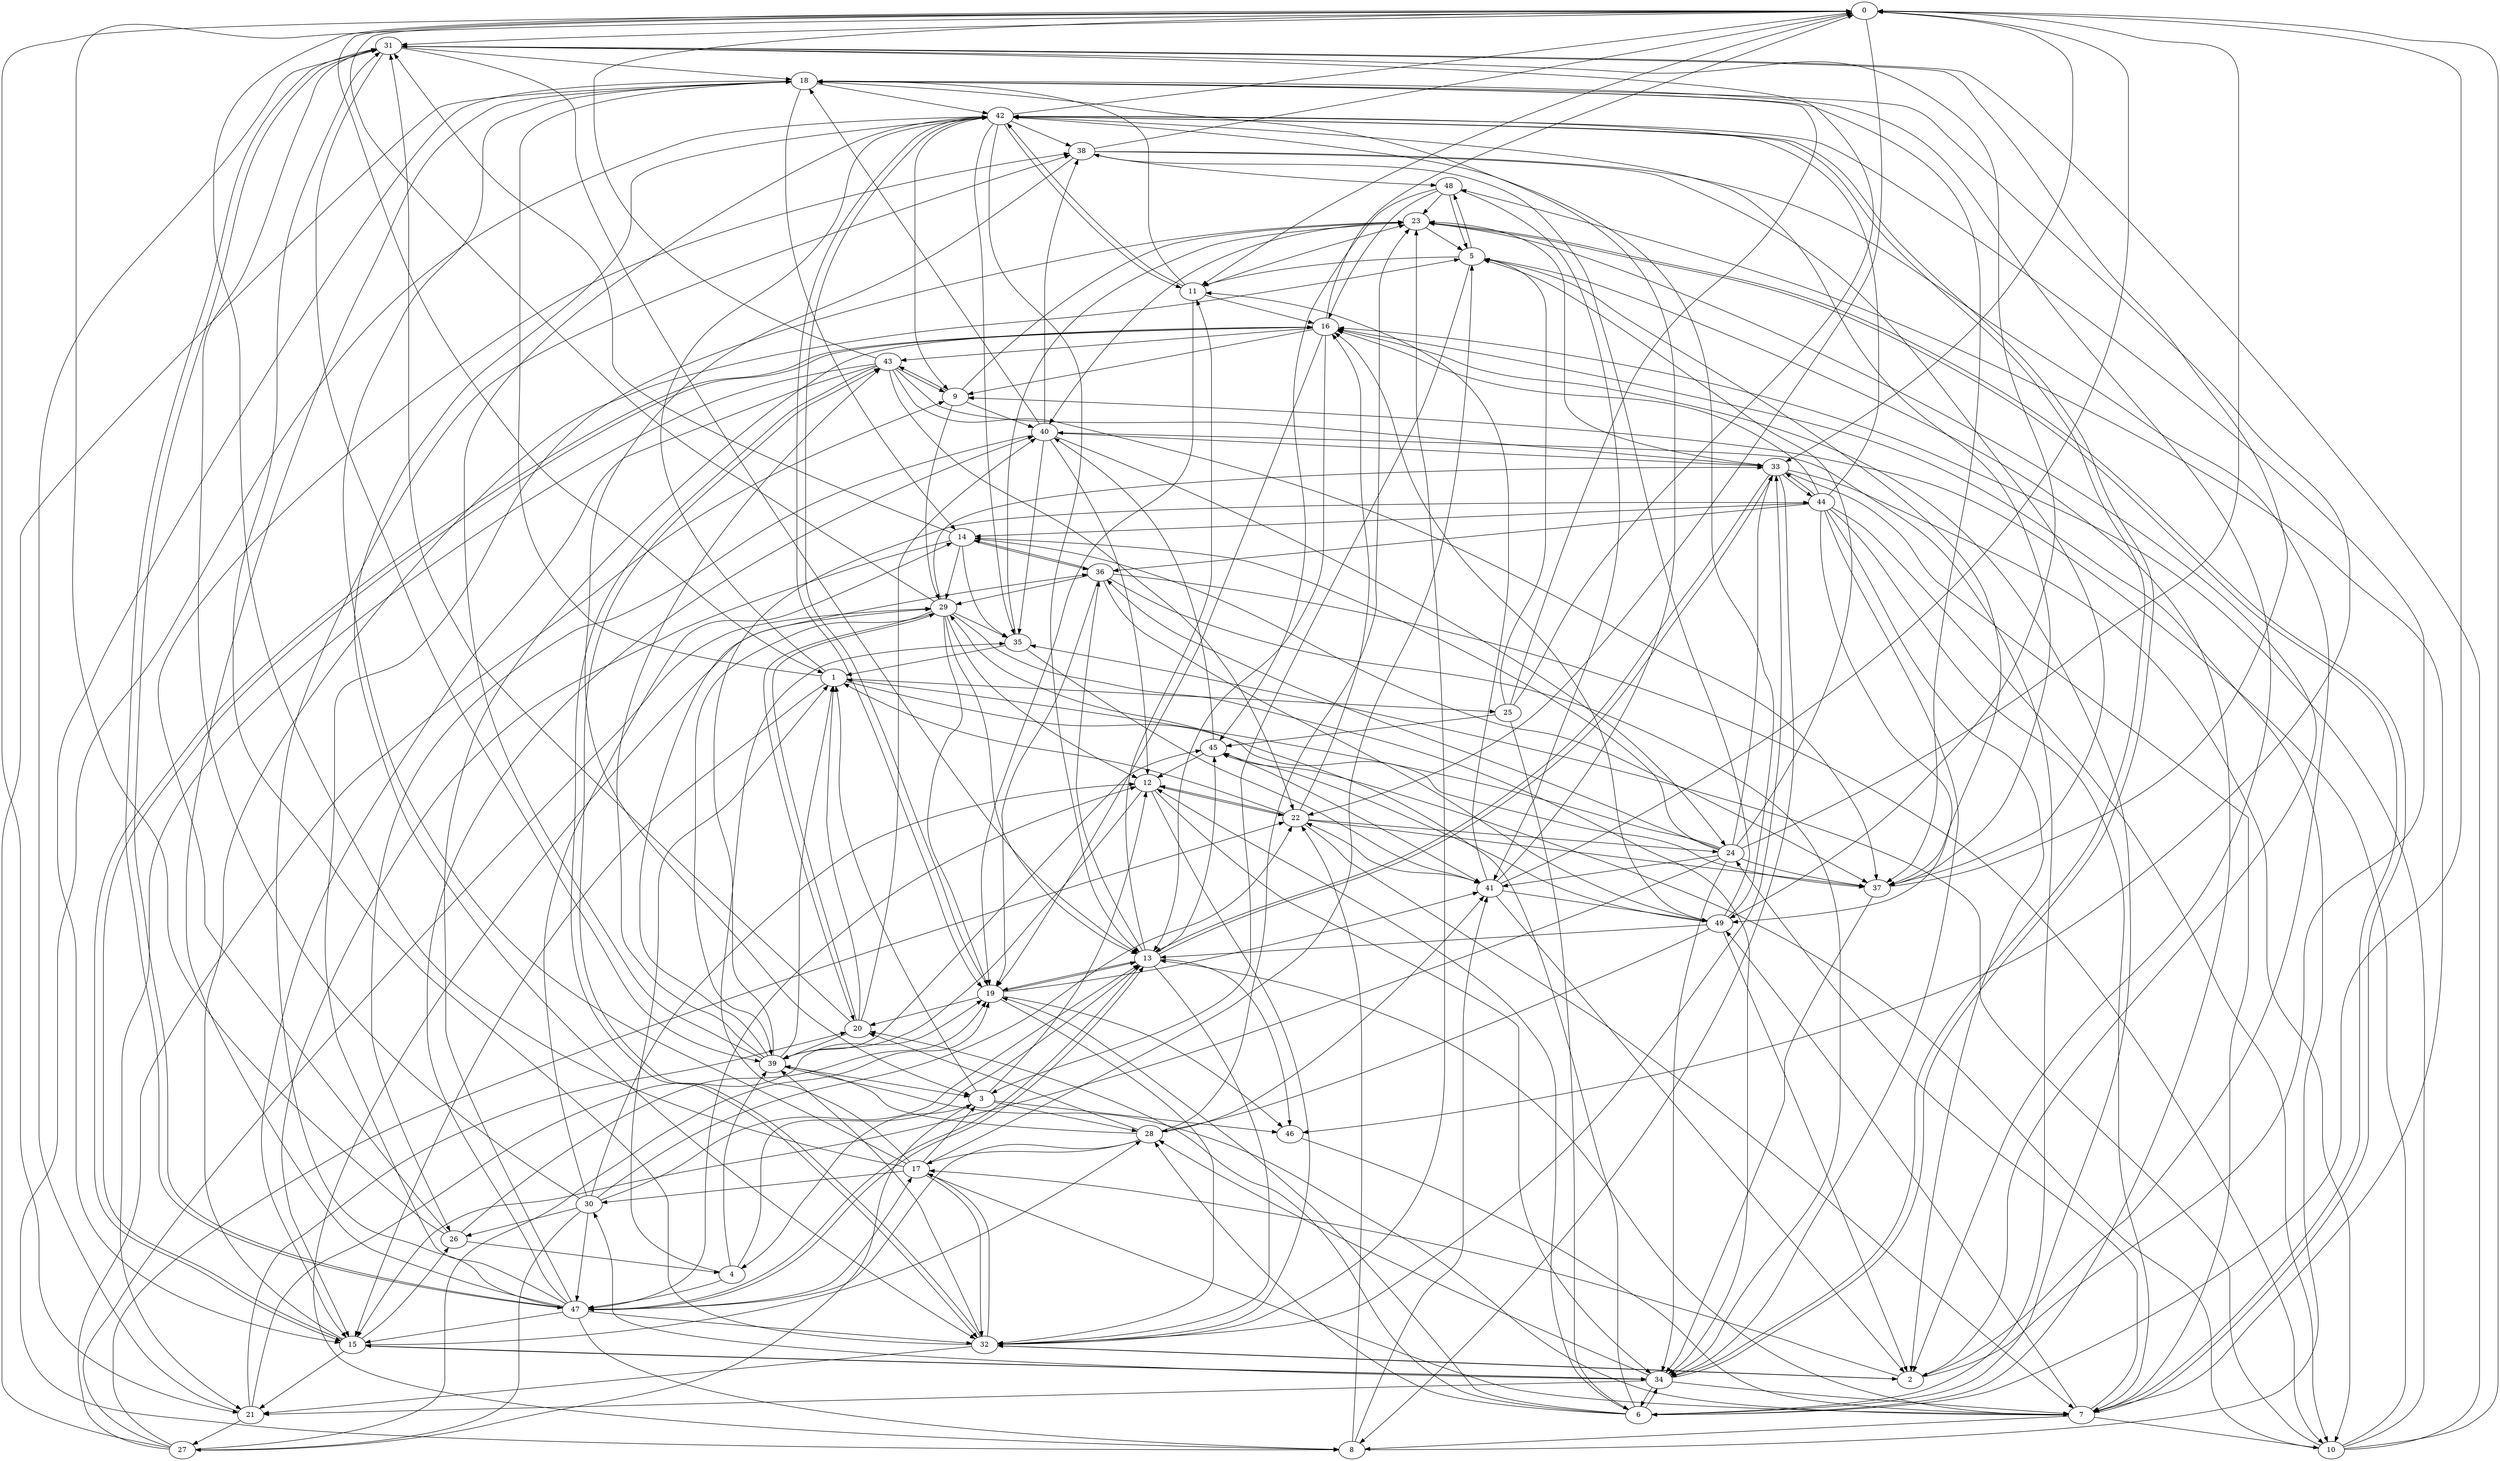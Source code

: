 digraph G {
0 -> 31;
0 -> 22;
0 -> 11;
0 -> 33;
0 -> 21;
0 -> 6;
0 -> 1;
1 -> 18;
1 -> 42;
1 -> 37;
1 -> 15;
1 -> 25;
2 -> 42;
2 -> 17;
2 -> 32;
2 -> 23;
3 -> 28;
3 -> 4;
3 -> 46;
3 -> 1;
3 -> 12;
4 -> 13;
4 -> 47;
4 -> 1;
4 -> 39;
5 -> 48;
5 -> 11;
5 -> 37;
5 -> 6;
5 -> 3;
6 -> 20;
6 -> 29;
6 -> 40;
6 -> 19;
6 -> 16;
6 -> 12;
6 -> 28;
6 -> 34;
7 -> 23;
7 -> 49;
7 -> 8;
7 -> 10;
7 -> 24;
7 -> 13;
7 -> 48;
8 -> 29;
8 -> 22;
8 -> 16;
8 -> 41;
9 -> 43;
9 -> 40;
9 -> 29;
9 -> 23;
10 -> 9;
10 -> 31;
10 -> 35;
10 -> 0;
10 -> 45;
10 -> 16;
11 -> 18;
11 -> 16;
11 -> 23;
11 -> 19;
11 -> 42;
12 -> 34;
12 -> 39;
12 -> 22;
12 -> 32;
13 -> 36;
13 -> 46;
13 -> 45;
13 -> 47;
13 -> 32;
13 -> 11;
13 -> 19;
13 -> 33;
14 -> 35;
14 -> 36;
14 -> 31;
14 -> 29;
14 -> 37;
14 -> 15;
15 -> 26;
15 -> 5;
15 -> 16;
15 -> 28;
15 -> 21;
15 -> 34;
16 -> 13;
16 -> 15;
16 -> 0;
16 -> 19;
16 -> 43;
16 -> 9;
17 -> 35;
17 -> 30;
17 -> 3;
17 -> 0;
17 -> 32;
17 -> 18;
17 -> 7;
17 -> 5;
18 -> 46;
18 -> 15;
18 -> 37;
18 -> 42;
18 -> 14;
18 -> 2;
19 -> 46;
19 -> 32;
19 -> 13;
19 -> 41;
19 -> 20;
19 -> 42;
20 -> 29;
20 -> 40;
20 -> 39;
20 -> 31;
20 -> 1;
21 -> 20;
21 -> 31;
21 -> 27;
21 -> 19;
22 -> 37;
22 -> 24;
22 -> 16;
22 -> 1;
22 -> 7;
22 -> 12;
23 -> 40;
23 -> 7;
23 -> 5;
24 -> 14;
24 -> 5;
24 -> 15;
24 -> 34;
24 -> 33;
24 -> 37;
24 -> 41;
24 -> 36;
24 -> 0;
24 -> 1;
25 -> 31;
25 -> 5;
25 -> 18;
25 -> 6;
25 -> 45;
26 -> 38;
26 -> 19;
26 -> 4;
26 -> 0;
27 -> 3;
27 -> 9;
27 -> 18;
27 -> 19;
27 -> 22;
27 -> 29;
28 -> 20;
28 -> 47;
28 -> 41;
28 -> 39;
28 -> 23;
28 -> 17;
29 -> 33;
29 -> 19;
29 -> 0;
29 -> 13;
29 -> 34;
29 -> 35;
29 -> 39;
29 -> 20;
29 -> 12;
30 -> 12;
30 -> 22;
30 -> 27;
30 -> 14;
30 -> 31;
30 -> 47;
30 -> 26;
30 -> 13;
31 -> 49;
31 -> 13;
31 -> 39;
31 -> 47;
31 -> 18;
32 -> 2;
32 -> 23;
32 -> 17;
32 -> 31;
32 -> 39;
32 -> 21;
32 -> 43;
32 -> 33;
33 -> 10;
33 -> 44;
33 -> 13;
33 -> 7;
33 -> 23;
33 -> 8;
34 -> 6;
34 -> 28;
34 -> 21;
34 -> 42;
34 -> 30;
34 -> 7;
34 -> 15;
35 -> 41;
35 -> 23;
35 -> 1;
36 -> 10;
36 -> 29;
36 -> 19;
36 -> 34;
36 -> 14;
36 -> 49;
37 -> 31;
37 -> 34;
38 -> 37;
38 -> 48;
38 -> 2;
38 -> 3;
38 -> 0;
39 -> 3;
39 -> 45;
39 -> 36;
39 -> 42;
39 -> 1;
39 -> 44;
39 -> 7;
39 -> 43;
40 -> 12;
40 -> 35;
40 -> 18;
40 -> 33;
40 -> 26;
40 -> 24;
40 -> 38;
41 -> 0;
41 -> 18;
41 -> 22;
41 -> 11;
41 -> 2;
41 -> 49;
42 -> 37;
42 -> 32;
42 -> 38;
42 -> 19;
42 -> 8;
42 -> 9;
42 -> 0;
42 -> 11;
42 -> 35;
42 -> 34;
42 -> 13;
43 -> 9;
43 -> 33;
43 -> 15;
43 -> 21;
43 -> 32;
43 -> 22;
43 -> 0;
43 -> 37;
44 -> 34;
44 -> 10;
44 -> 14;
44 -> 16;
44 -> 36;
44 -> 49;
44 -> 33;
44 -> 2;
44 -> 7;
44 -> 42;
45 -> 12;
45 -> 41;
45 -> 40;
46 -> 7;
47 -> 18;
47 -> 32;
47 -> 40;
47 -> 8;
47 -> 12;
47 -> 13;
47 -> 17;
47 -> 31;
47 -> 38;
47 -> 16;
47 -> 23;
47 -> 15;
48 -> 5;
48 -> 16;
48 -> 23;
48 -> 45;
48 -> 41;
49 -> 13;
49 -> 42;
49 -> 45;
49 -> 2;
49 -> 16;
49 -> 28;
49 -> 38;
}
